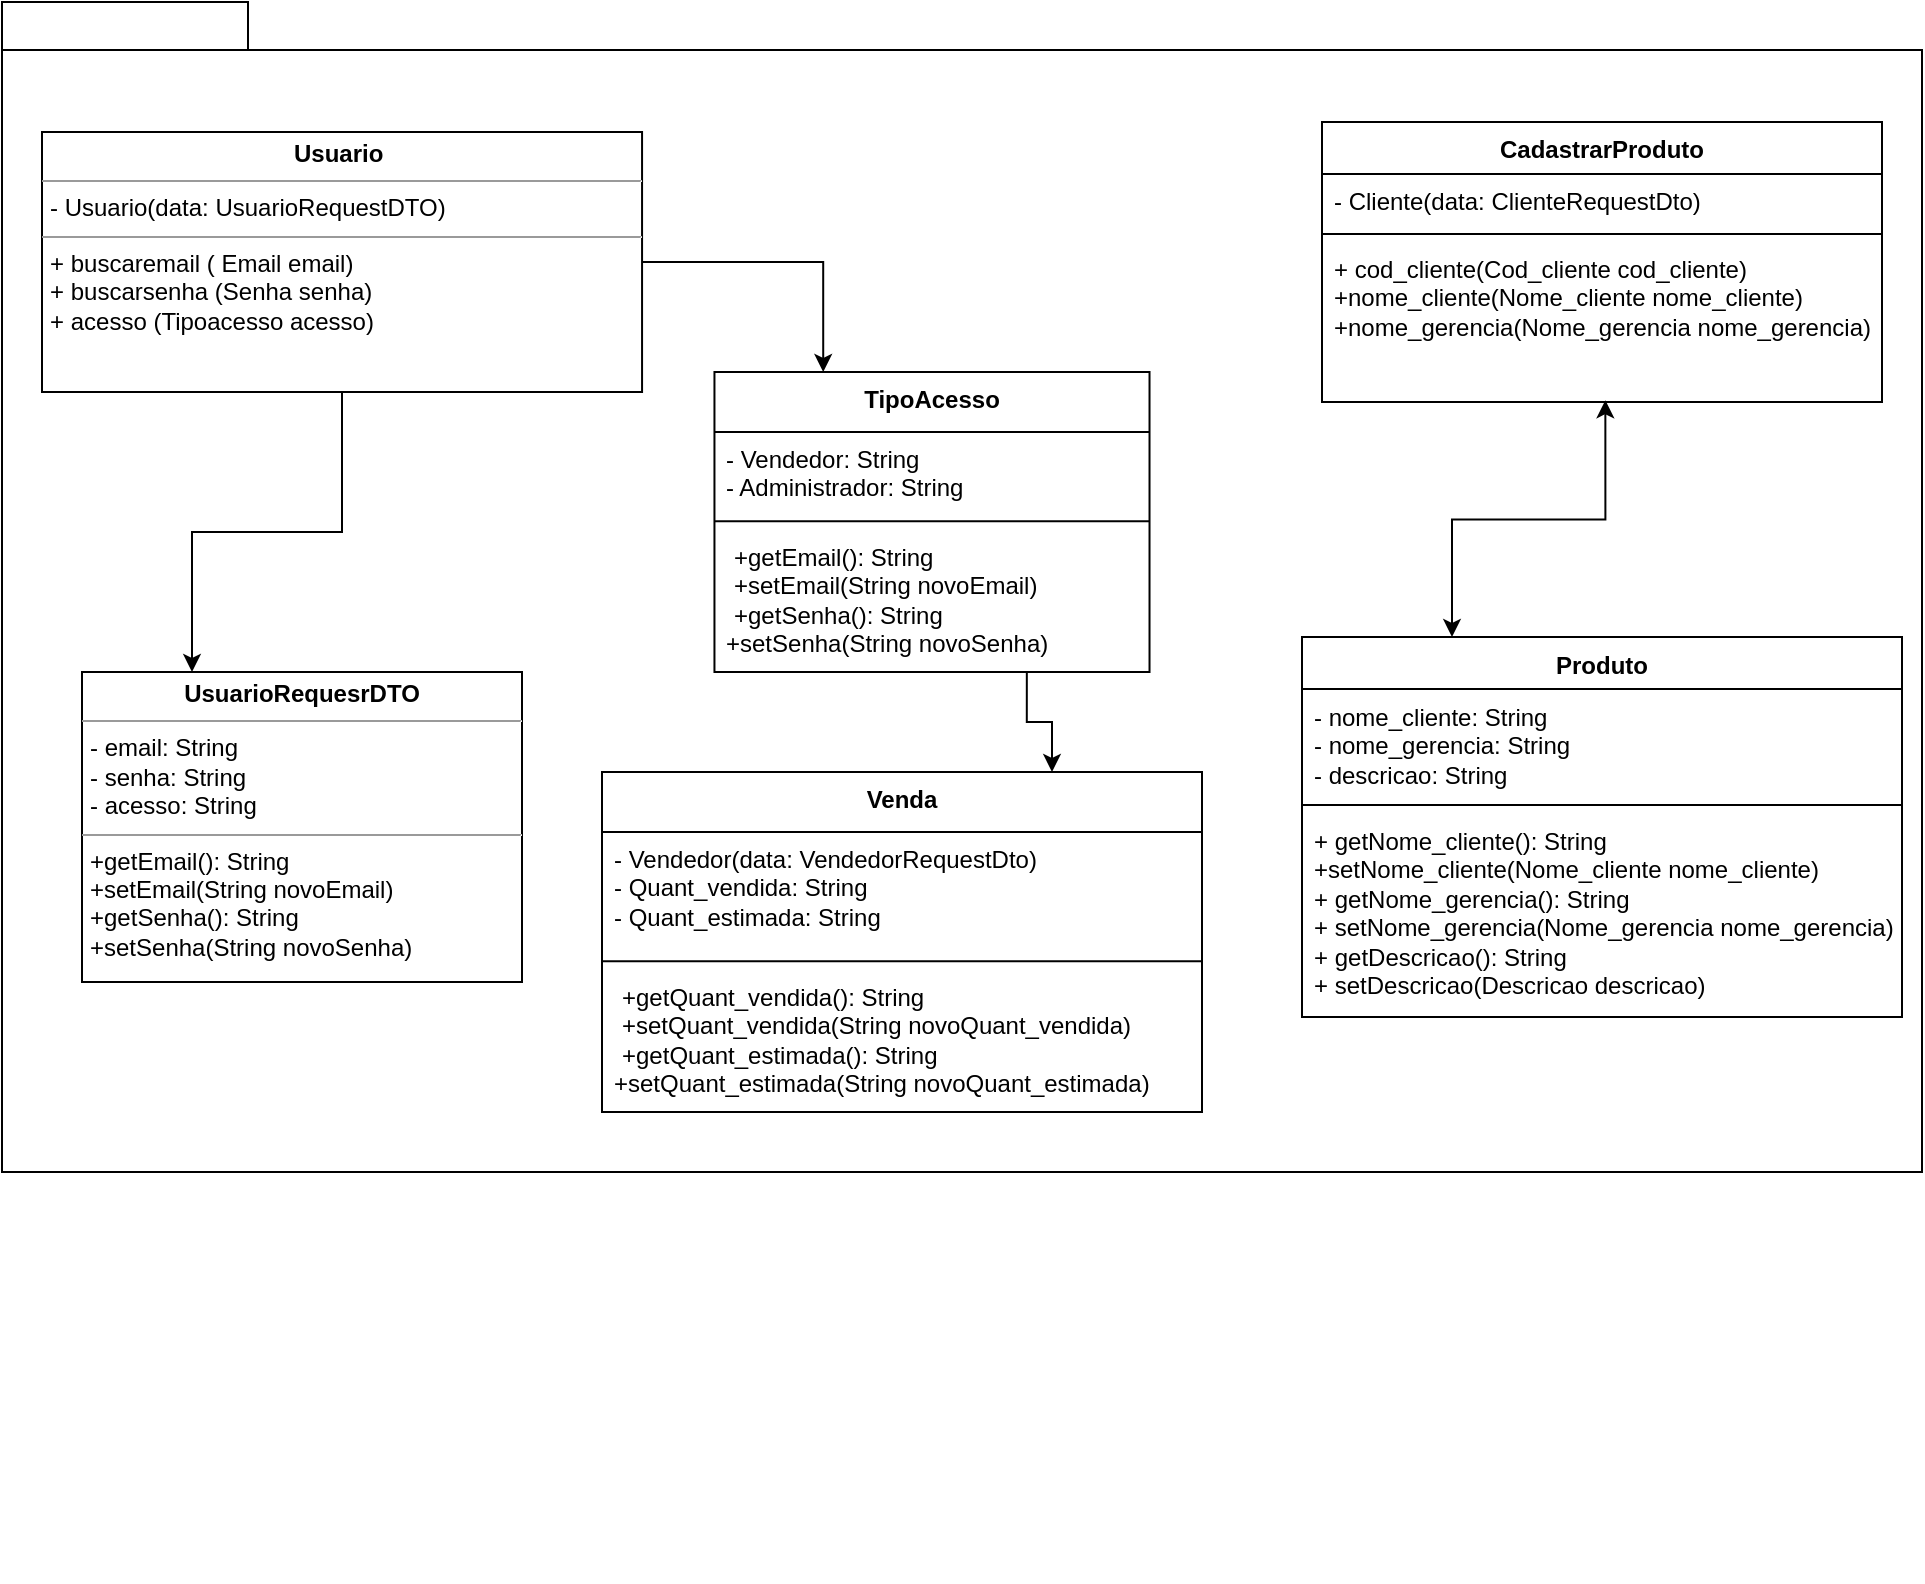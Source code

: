 <mxfile version="21.1.5" type="device" pages="2">
  <diagram name="Page-1" id="b5b7bab2-c9e2-2cf4-8b2a-24fd1a2a6d21">
    <mxGraphModel dx="1400" dy="721" grid="1" gridSize="10" guides="1" tooltips="1" connect="1" arrows="1" fold="1" page="1" pageScale="1" pageWidth="827" pageHeight="1169" background="none" math="0" shadow="0">
      <root>
        <mxCell id="0" />
        <mxCell id="1" parent="0" />
        <mxCell id="6e0c8c40b5770093-18" value="" style="group" parent="1" vertex="1" connectable="0">
          <mxGeometry x="670" y="210" width="960" height="775" as="geometry" />
        </mxCell>
        <mxCell id="6e0c8c40b5770093-11" value="" style="shape=folder;fontStyle=1;spacingTop=10;tabWidth=123;tabHeight=24;tabPosition=left;html=1;rounded=0;shadow=0;comic=0;labelBackgroundColor=none;strokeWidth=1;fontFamily=Verdana;fontSize=10;align=center;" parent="6e0c8c40b5770093-18" vertex="1">
          <mxGeometry y="-15" width="960" height="585" as="geometry" />
        </mxCell>
        <mxCell id="RNrhVG8ULD7N9WZrLRh7-1" value="&lt;p style=&quot;margin:0px;margin-top:4px;text-align:center;&quot;&gt;&lt;b&gt;Usuario&amp;nbsp;&lt;/b&gt;&lt;/p&gt;&lt;hr size=&quot;1&quot;&gt;&lt;p style=&quot;margin:0px;margin-left:4px;&quot;&gt;- Usuario(data: UsuarioRequestDTO)&lt;/p&gt;&lt;hr size=&quot;1&quot;&gt;&lt;p style=&quot;margin:0px;margin-left:4px;&quot;&gt;+ buscaremail ( Email email)&amp;nbsp;&lt;/p&gt;&lt;p style=&quot;margin:0px;margin-left:4px;&quot;&gt;+ buscarsenha (Senha senha)&lt;/p&gt;&lt;p style=&quot;margin:0px;margin-left:4px;&quot;&gt;+ acesso (Tipoacesso acesso)&lt;/p&gt;" style="verticalAlign=top;align=left;overflow=fill;fontSize=12;fontFamily=Helvetica;html=1;whiteSpace=wrap;" parent="6e0c8c40b5770093-18" vertex="1">
          <mxGeometry x="20" y="50" width="300.03" height="130" as="geometry" />
        </mxCell>
        <mxCell id="RNrhVG8ULD7N9WZrLRh7-12" style="edgeStyle=orthogonalEdgeStyle;rounded=0;orthogonalLoop=1;jettySize=auto;html=1;exitX=0.25;exitY=0;exitDx=0;exitDy=0;entryX=1;entryY=0.5;entryDx=0;entryDy=0;startArrow=classic;startFill=1;endArrow=none;endFill=0;" parent="6e0c8c40b5770093-18" source="RNrhVG8ULD7N9WZrLRh7-8" target="RNrhVG8ULD7N9WZrLRh7-1" edge="1">
          <mxGeometry relative="1" as="geometry" />
        </mxCell>
        <mxCell id="RNrhVG8ULD7N9WZrLRh7-8" value="TipoAcesso" style="swimlane;fontStyle=1;align=center;verticalAlign=top;childLayout=stackLayout;horizontal=1;startSize=30;horizontalStack=0;resizeParent=1;resizeParentMax=0;resizeLast=0;collapsible=1;marginBottom=0;whiteSpace=wrap;html=1;" parent="6e0c8c40b5770093-18" vertex="1">
          <mxGeometry x="356.23" y="170" width="217.53" height="150" as="geometry">
            <mxRectangle x="380" y="150" width="100" height="30" as="alternateBounds" />
          </mxGeometry>
        </mxCell>
        <mxCell id="RNrhVG8ULD7N9WZrLRh7-9" value="- Vendedor: String&lt;br&gt;- Administrador: String" style="text;strokeColor=none;fillColor=none;align=left;verticalAlign=top;spacingLeft=4;spacingRight=4;overflow=hidden;rotatable=0;points=[[0,0.5],[1,0.5]];portConstraint=eastwest;whiteSpace=wrap;html=1;" parent="RNrhVG8ULD7N9WZrLRh7-8" vertex="1">
          <mxGeometry y="30" width="217.53" height="40" as="geometry" />
        </mxCell>
        <mxCell id="RNrhVG8ULD7N9WZrLRh7-10" value="" style="line;strokeWidth=1;fillColor=none;align=left;verticalAlign=middle;spacingTop=-1;spacingLeft=3;spacingRight=3;rotatable=0;labelPosition=right;points=[];portConstraint=eastwest;strokeColor=inherit;" parent="RNrhVG8ULD7N9WZrLRh7-8" vertex="1">
          <mxGeometry y="70" width="217.53" height="9.28" as="geometry" />
        </mxCell>
        <mxCell id="RNrhVG8ULD7N9WZrLRh7-11" value="&lt;p style=&quot;border-color: var(--border-color); margin: 0px 0px 0px 4px;&quot;&gt;+getEmail(): String&lt;/p&gt;&lt;p style=&quot;border-color: var(--border-color); margin: 0px 0px 0px 4px;&quot;&gt;+setEmail(String novoEmail)&lt;/p&gt;&lt;p style=&quot;border-color: var(--border-color); margin: 0px 0px 0px 4px;&quot;&gt;+getSenha(): String&lt;/p&gt;+setSenha(String novoSenha)" style="text;strokeColor=none;fillColor=none;align=left;verticalAlign=top;spacingLeft=4;spacingRight=4;overflow=hidden;rotatable=0;points=[[0,0.5],[1,0.5]];portConstraint=eastwest;whiteSpace=wrap;html=1;" parent="RNrhVG8ULD7N9WZrLRh7-8" vertex="1">
          <mxGeometry y="79.28" width="217.53" height="70.72" as="geometry" />
        </mxCell>
        <mxCell id="RNrhVG8ULD7N9WZrLRh7-13" style="edgeStyle=orthogonalEdgeStyle;rounded=0;orthogonalLoop=1;jettySize=auto;html=1;exitX=0.25;exitY=0;exitDx=0;exitDy=0;startArrow=classic;startFill=1;endArrow=none;endFill=0;" parent="6e0c8c40b5770093-18" source="RNrhVG8ULD7N9WZrLRh7-6" target="RNrhVG8ULD7N9WZrLRh7-1" edge="1">
          <mxGeometry relative="1" as="geometry" />
        </mxCell>
        <mxCell id="RNrhVG8ULD7N9WZrLRh7-6" value="&lt;p style=&quot;margin:0px;margin-top:4px;text-align:center;&quot;&gt;&lt;b&gt;UsuarioRequesrDTO&lt;/b&gt;&lt;/p&gt;&lt;hr size=&quot;1&quot;&gt;&lt;p style=&quot;margin:0px;margin-left:4px;&quot;&gt;- email: String&amp;nbsp;&lt;/p&gt;&lt;p style=&quot;margin:0px;margin-left:4px;&quot;&gt;- senha: String&lt;/p&gt;&lt;p style=&quot;margin:0px;margin-left:4px;&quot;&gt;&lt;span style=&quot;background-color: initial;&quot;&gt;- acesso: String&lt;/span&gt;&lt;/p&gt;&lt;hr size=&quot;1&quot;&gt;&lt;p style=&quot;margin:0px;margin-left:4px;&quot;&gt;+getEmail(): String&lt;/p&gt;&lt;p style=&quot;margin:0px;margin-left:4px;&quot;&gt;+setEmail(String novoEmail)&lt;/p&gt;&lt;p style=&quot;margin:0px;margin-left:4px;&quot;&gt;+getSenha(): String&lt;/p&gt;&lt;p style=&quot;margin:0px;margin-left:4px;&quot;&gt;+setSenha(String novoSenha)&lt;/p&gt;&lt;p style=&quot;margin:0px;margin-left:4px;&quot;&gt;&lt;br&gt;&lt;/p&gt;" style="verticalAlign=top;align=left;overflow=fill;fontSize=12;fontFamily=Helvetica;html=1;whiteSpace=wrap;" parent="6e0c8c40b5770093-18" vertex="1">
          <mxGeometry x="40" y="320" width="220" height="155" as="geometry" />
        </mxCell>
        <mxCell id="RNrhVG8ULD7N9WZrLRh7-14" value="CadastrarProduto" style="swimlane;fontStyle=1;align=center;verticalAlign=top;childLayout=stackLayout;horizontal=1;startSize=26;horizontalStack=0;resizeParent=1;resizeParentMax=0;resizeLast=0;collapsible=1;marginBottom=0;whiteSpace=wrap;html=1;" parent="6e0c8c40b5770093-18" vertex="1">
          <mxGeometry x="660" y="45" width="280" height="140" as="geometry" />
        </mxCell>
        <mxCell id="RNrhVG8ULD7N9WZrLRh7-15" value="- Cliente(data: ClienteRequestDto)" style="text;strokeColor=none;fillColor=none;align=left;verticalAlign=top;spacingLeft=4;spacingRight=4;overflow=hidden;rotatable=0;points=[[0,0.5],[1,0.5]];portConstraint=eastwest;whiteSpace=wrap;html=1;" parent="RNrhVG8ULD7N9WZrLRh7-14" vertex="1">
          <mxGeometry y="26" width="280" height="26" as="geometry" />
        </mxCell>
        <mxCell id="RNrhVG8ULD7N9WZrLRh7-16" value="" style="line;strokeWidth=1;fillColor=none;align=left;verticalAlign=middle;spacingTop=-1;spacingLeft=3;spacingRight=3;rotatable=0;labelPosition=right;points=[];portConstraint=eastwest;strokeColor=inherit;" parent="RNrhVG8ULD7N9WZrLRh7-14" vertex="1">
          <mxGeometry y="52" width="280" height="8" as="geometry" />
        </mxCell>
        <mxCell id="RNrhVG8ULD7N9WZrLRh7-17" value="+ cod_cliente(Cod_cliente cod_cliente)&lt;br&gt;+nome_cliente(Nome_cliente nome_cliente)&lt;br&gt;+nome_gerencia(Nome_gerencia nome_gerencia)" style="text;strokeColor=none;fillColor=none;align=left;verticalAlign=top;spacingLeft=4;spacingRight=4;overflow=hidden;rotatable=0;points=[[0,0.5],[1,0.5]];portConstraint=eastwest;whiteSpace=wrap;html=1;" parent="RNrhVG8ULD7N9WZrLRh7-14" vertex="1">
          <mxGeometry y="60" width="280" height="80" as="geometry" />
        </mxCell>
        <mxCell id="RNrhVG8ULD7N9WZrLRh7-22" style="edgeStyle=orthogonalEdgeStyle;rounded=0;orthogonalLoop=1;jettySize=auto;html=1;exitX=0.25;exitY=0;exitDx=0;exitDy=0;entryX=0.506;entryY=0.989;entryDx=0;entryDy=0;entryPerimeter=0;startArrow=classic;startFill=1;" parent="6e0c8c40b5770093-18" source="RNrhVG8ULD7N9WZrLRh7-18" target="RNrhVG8ULD7N9WZrLRh7-17" edge="1">
          <mxGeometry relative="1" as="geometry" />
        </mxCell>
        <mxCell id="RNrhVG8ULD7N9WZrLRh7-18" value="Produto" style="swimlane;fontStyle=1;align=center;verticalAlign=top;childLayout=stackLayout;horizontal=1;startSize=26;horizontalStack=0;resizeParent=1;resizeParentMax=0;resizeLast=0;collapsible=1;marginBottom=0;whiteSpace=wrap;html=1;" parent="6e0c8c40b5770093-18" vertex="1">
          <mxGeometry x="650" y="302.5" width="300" height="190" as="geometry" />
        </mxCell>
        <mxCell id="RNrhVG8ULD7N9WZrLRh7-19" value="-&amp;nbsp;nome_cliente: String&lt;br&gt;- nome_gerencia: String&lt;br&gt;- descricao: String" style="text;strokeColor=none;fillColor=none;align=left;verticalAlign=top;spacingLeft=4;spacingRight=4;overflow=hidden;rotatable=0;points=[[0,0.5],[1,0.5]];portConstraint=eastwest;whiteSpace=wrap;html=1;" parent="RNrhVG8ULD7N9WZrLRh7-18" vertex="1">
          <mxGeometry y="26" width="300" height="54" as="geometry" />
        </mxCell>
        <mxCell id="RNrhVG8ULD7N9WZrLRh7-20" value="" style="line;strokeWidth=1;fillColor=none;align=left;verticalAlign=middle;spacingTop=-1;spacingLeft=3;spacingRight=3;rotatable=0;labelPosition=right;points=[];portConstraint=eastwest;strokeColor=inherit;" parent="RNrhVG8ULD7N9WZrLRh7-18" vertex="1">
          <mxGeometry y="80" width="300" height="8" as="geometry" />
        </mxCell>
        <mxCell id="RNrhVG8ULD7N9WZrLRh7-21" value="+ getNome_cliente(): String&lt;br&gt;+setNome_cliente(Nome_cliente nome_cliente)&lt;br&gt;+ getNome_gerencia(): String&lt;br&gt;+ setNome_gerencia(Nome_gerencia nome_gerencia)&lt;br&gt;+ getDescricao(): String&lt;br style=&quot;border-color: var(--border-color);&quot;&gt;+ setDescricao(Descricao descricao)" style="text;strokeColor=none;fillColor=none;align=left;verticalAlign=top;spacingLeft=4;spacingRight=4;overflow=hidden;rotatable=0;points=[[0,0.5],[1,0.5]];portConstraint=eastwest;whiteSpace=wrap;html=1;" parent="RNrhVG8ULD7N9WZrLRh7-18" vertex="1">
          <mxGeometry y="88" width="300" height="102" as="geometry" />
        </mxCell>
        <mxCell id="aXN3HxiWPcVQeIiV7_tL-6" style="edgeStyle=orthogonalEdgeStyle;rounded=0;orthogonalLoop=1;jettySize=auto;html=1;exitX=0.75;exitY=0;exitDx=0;exitDy=0;entryX=0.718;entryY=1;entryDx=0;entryDy=0;entryPerimeter=0;startArrow=classic;startFill=1;endArrow=none;endFill=0;" edge="1" parent="6e0c8c40b5770093-18" source="aXN3HxiWPcVQeIiV7_tL-2" target="RNrhVG8ULD7N9WZrLRh7-11">
          <mxGeometry relative="1" as="geometry" />
        </mxCell>
        <mxCell id="aXN3HxiWPcVQeIiV7_tL-2" value="Venda" style="swimlane;fontStyle=1;align=center;verticalAlign=top;childLayout=stackLayout;horizontal=1;startSize=30;horizontalStack=0;resizeParent=1;resizeParentMax=0;resizeLast=0;collapsible=1;marginBottom=0;whiteSpace=wrap;html=1;" vertex="1" parent="6e0c8c40b5770093-18">
          <mxGeometry x="300" y="370" width="300" height="170" as="geometry">
            <mxRectangle x="380" y="150" width="100" height="30" as="alternateBounds" />
          </mxGeometry>
        </mxCell>
        <mxCell id="aXN3HxiWPcVQeIiV7_tL-3" value="- Vendedor(data: VendedorRequestDto)&lt;br&gt;- Quant_vendida: String&lt;br&gt;- Quant_estimada: String" style="text;strokeColor=none;fillColor=none;align=left;verticalAlign=top;spacingLeft=4;spacingRight=4;overflow=hidden;rotatable=0;points=[[0,0.5],[1,0.5]];portConstraint=eastwest;whiteSpace=wrap;html=1;" vertex="1" parent="aXN3HxiWPcVQeIiV7_tL-2">
          <mxGeometry y="30" width="300" height="60" as="geometry" />
        </mxCell>
        <mxCell id="aXN3HxiWPcVQeIiV7_tL-4" value="" style="line;strokeWidth=1;fillColor=none;align=left;verticalAlign=middle;spacingTop=-1;spacingLeft=3;spacingRight=3;rotatable=0;labelPosition=right;points=[];portConstraint=eastwest;strokeColor=inherit;" vertex="1" parent="aXN3HxiWPcVQeIiV7_tL-2">
          <mxGeometry y="90" width="300" height="9.28" as="geometry" />
        </mxCell>
        <mxCell id="aXN3HxiWPcVQeIiV7_tL-5" value="&lt;p style=&quot;border-color: var(--border-color); margin: 0px 0px 0px 4px;&quot;&gt;+getQuant_vendida(): String&lt;/p&gt;&lt;p style=&quot;border-color: var(--border-color); margin: 0px 0px 0px 4px;&quot;&gt;+setQuant_vendida(String novoQuant_vendida)&lt;/p&gt;&lt;p style=&quot;border-color: var(--border-color); margin: 0px 0px 0px 4px;&quot;&gt;+getQuant_estimada(): String&lt;/p&gt;+setQuant_estimada(String novoQuant_estimada)" style="text;strokeColor=none;fillColor=none;align=left;verticalAlign=top;spacingLeft=4;spacingRight=4;overflow=hidden;rotatable=0;points=[[0,0.5],[1,0.5]];portConstraint=eastwest;whiteSpace=wrap;html=1;" vertex="1" parent="aXN3HxiWPcVQeIiV7_tL-2">
          <mxGeometry y="99.28" width="300" height="70.72" as="geometry" />
        </mxCell>
      </root>
    </mxGraphModel>
  </diagram>
  <diagram id="09SNEV_-yOr-9wruk5T8" name="Page-2">
    <mxGraphModel dx="2759" dy="2084" grid="1" gridSize="10" guides="1" tooltips="1" connect="1" arrows="1" fold="1" page="1" pageScale="1" pageWidth="850" pageHeight="1100" math="0" shadow="0">
      <root>
        <mxCell id="0" />
        <mxCell id="1" parent="0" />
        <mxCell id="k-S7uag1oSn75kf-XwMG-1" value="" style="shape=folder;fontStyle=1;spacingTop=10;tabWidth=40;tabHeight=14;tabPosition=left;html=1;whiteSpace=wrap;" vertex="1" parent="1">
          <mxGeometry x="-10" y="-60" width="1280" height="930" as="geometry" />
        </mxCell>
        <mxCell id="1OtUSLkVKLDqDrdY5B31-1" style="edgeStyle=orthogonalEdgeStyle;rounded=0;orthogonalLoop=1;jettySize=auto;html=1;exitX=0.25;exitY=0;exitDx=0;exitDy=0;entryX=1;entryY=0.5;entryDx=0;entryDy=0;startArrow=classic;startFill=1;endArrow=none;endFill=0;" edge="1" parent="1" source="nBXOZKuIb_zvr560UPuK-1" target="g9DuUpjJyQ2irWR9t7S4-12">
          <mxGeometry relative="1" as="geometry" />
        </mxCell>
        <mxCell id="nBXOZKuIb_zvr560UPuK-1" value="Administrador" style="swimlane;fontStyle=1;align=center;verticalAlign=top;childLayout=stackLayout;horizontal=1;startSize=26;horizontalStack=0;resizeParent=1;resizeParentMax=0;resizeLast=0;collapsible=1;marginBottom=0;whiteSpace=wrap;html=1;" vertex="1" parent="1">
          <mxGeometry x="870" y="300" width="330" height="370" as="geometry" />
        </mxCell>
        <mxCell id="nBXOZKuIb_zvr560UPuK-2" value="- vendedor (data: VendedorDAO)&lt;br&gt;- cliente (data: ClienteDAO)&lt;br&gt;- nome: String&lt;br style=&quot;border-color: var(--border-color);&quot;&gt;- contato: String&lt;br style=&quot;border-color: var(--border-color);&quot;&gt;- email: String&lt;br style=&quot;border-color: var(--border-color);&quot;&gt;- senha: String&lt;br style=&quot;border-color: var(--border-color);&quot;&gt;- cpf: String" style="text;strokeColor=none;fillColor=none;align=left;verticalAlign=top;spacingLeft=4;spacingRight=4;overflow=hidden;rotatable=0;points=[[0,0.5],[1,0.5]];portConstraint=eastwest;whiteSpace=wrap;html=1;" vertex="1" parent="nBXOZKuIb_zvr560UPuK-1">
          <mxGeometry y="26" width="330" height="114" as="geometry" />
        </mxCell>
        <mxCell id="nBXOZKuIb_zvr560UPuK-3" value="" style="line;strokeWidth=1;fillColor=none;align=left;verticalAlign=middle;spacingTop=-1;spacingLeft=3;spacingRight=3;rotatable=0;labelPosition=right;points=[];portConstraint=eastwest;strokeColor=inherit;" vertex="1" parent="nBXOZKuIb_zvr560UPuK-1">
          <mxGeometry y="140" width="330" height="8" as="geometry" />
        </mxCell>
        <mxCell id="nBXOZKuIb_zvr560UPuK-4" value="+ CadastrarVendedor(CadastrarVendedor cod_cliente)&lt;br&gt;+ CadastrarCliente(CadastrarCliente cadastrar_cliente)&lt;br&gt;+ buscarhistoriopredicacaovendas( Historico hist):&amp;nbsp;&lt;br&gt;+ buscarcadavendedor(Vendedor vendedor): vendedorDAO&lt;br&gt;+ getNome(): String&lt;br style=&quot;border-color: var(--border-color);&quot;&gt;+ setNome(String novaNome)&lt;br style=&quot;border-color: var(--border-color);&quot;&gt;+ getContato(): String&lt;br style=&quot;border-color: var(--border-color);&quot;&gt;+ setContato(String novaContato)&lt;br style=&quot;border-color: var(--border-color);&quot;&gt;+ getEmail(): String&lt;br style=&quot;border-color: var(--border-color);&quot;&gt;+ setEmail(String novaEmail)&lt;br style=&quot;border-color: var(--border-color);&quot;&gt;+ getSenha(): String&lt;br style=&quot;border-color: var(--border-color);&quot;&gt;+ setSenha(String novaSenha)&lt;br style=&quot;border-color: var(--border-color);&quot;&gt;+ getCpf(): String&lt;br style=&quot;border-color: var(--border-color);&quot;&gt;+ setCpf(String novaCpf)" style="text;strokeColor=none;fillColor=none;align=left;verticalAlign=top;spacingLeft=4;spacingRight=4;overflow=hidden;rotatable=0;points=[[0,0.5],[1,0.5]];portConstraint=eastwest;whiteSpace=wrap;html=1;" vertex="1" parent="nBXOZKuIb_zvr560UPuK-1">
          <mxGeometry y="148" width="330" height="222" as="geometry" />
        </mxCell>
        <mxCell id="1OtUSLkVKLDqDrdY5B31-2" style="edgeStyle=orthogonalEdgeStyle;rounded=0;orthogonalLoop=1;jettySize=auto;html=1;exitX=0.75;exitY=0;exitDx=0;exitDy=0;entryX=0;entryY=0.5;entryDx=0;entryDy=0;startArrow=classic;startFill=1;endArrow=none;endFill=0;" edge="1" parent="1" source="g9DuUpjJyQ2irWR9t7S4-1" target="g9DuUpjJyQ2irWR9t7S4-12">
          <mxGeometry relative="1" as="geometry" />
        </mxCell>
        <mxCell id="g9DuUpjJyQ2irWR9t7S4-1" value="Vendedor" style="swimlane;fontStyle=1;align=center;verticalAlign=top;childLayout=stackLayout;horizontal=1;startSize=26;horizontalStack=0;resizeParent=1;resizeParentMax=0;resizeLast=0;collapsible=1;marginBottom=0;whiteSpace=wrap;html=1;" vertex="1" parent="1">
          <mxGeometry x="40" y="300" width="330" height="310" as="geometry" />
        </mxCell>
        <mxCell id="g9DuUpjJyQ2irWR9t7S4-2" value="- cliente (data: ClienteDAO)&lt;br&gt;- nome: String&lt;br&gt;- contato: String&lt;br&gt;- email: String&lt;br&gt;- senha: String&lt;br&gt;- cpf: String" style="text;strokeColor=none;fillColor=none;align=left;verticalAlign=top;spacingLeft=4;spacingRight=4;overflow=hidden;rotatable=0;points=[[0,0.5],[1,0.5]];portConstraint=eastwest;whiteSpace=wrap;html=1;" vertex="1" parent="g9DuUpjJyQ2irWR9t7S4-1">
          <mxGeometry y="26" width="330" height="94" as="geometry" />
        </mxCell>
        <mxCell id="g9DuUpjJyQ2irWR9t7S4-3" value="" style="line;strokeWidth=1;fillColor=none;align=left;verticalAlign=middle;spacingTop=-1;spacingLeft=3;spacingRight=3;rotatable=0;labelPosition=right;points=[];portConstraint=eastwest;strokeColor=inherit;" vertex="1" parent="g9DuUpjJyQ2irWR9t7S4-1">
          <mxGeometry y="120" width="330" height="8" as="geometry" />
        </mxCell>
        <mxCell id="g9DuUpjJyQ2irWR9t7S4-4" value="+ buscarhistoriopredicacaovendas( Historico hist):&amp;nbsp;&lt;br style=&quot;border-color: var(--border-color);&quot;&gt;+ buscarcadavendedor(Vendedor vendedor): vendedorDAO&lt;br&gt;+ getNome(): String&lt;br&gt;+ setNome(String novaNome)&lt;br&gt;+ getContato(): String&lt;br style=&quot;border-color: var(--border-color);&quot;&gt;+ setContato(String novaContato)&lt;br&gt;+ getEmail(): String&lt;br style=&quot;border-color: var(--border-color);&quot;&gt;+ setEmail(String novaEmail)&lt;br&gt;+ getSenha(): String&lt;br style=&quot;border-color: var(--border-color);&quot;&gt;+ setSenha(String novaSenha)&lt;br&gt;+ getCpf(): String&lt;br style=&quot;border-color: var(--border-color);&quot;&gt;+ setCpf(String novaCpf)" style="text;strokeColor=none;fillColor=none;align=left;verticalAlign=top;spacingLeft=4;spacingRight=4;overflow=hidden;rotatable=0;points=[[0,0.5],[1,0.5]];portConstraint=eastwest;whiteSpace=wrap;html=1;" vertex="1" parent="g9DuUpjJyQ2irWR9t7S4-1">
          <mxGeometry y="128" width="330" height="182" as="geometry" />
        </mxCell>
        <mxCell id="g9DuUpjJyQ2irWR9t7S4-6" value="Cliente" style="swimlane;fontStyle=1;align=center;verticalAlign=top;childLayout=stackLayout;horizontal=1;startSize=26;horizontalStack=0;resizeParent=1;resizeParentMax=0;resizeLast=0;collapsible=1;marginBottom=0;whiteSpace=wrap;html=1;" vertex="1" parent="1">
          <mxGeometry x="475" y="700" width="330" height="160" as="geometry" />
        </mxCell>
        <mxCell id="g9DuUpjJyQ2irWR9t7S4-7" value="- nome: String&lt;br&gt;- nome_gerencia: String" style="text;strokeColor=none;fillColor=none;align=left;verticalAlign=top;spacingLeft=4;spacingRight=4;overflow=hidden;rotatable=0;points=[[0,0.5],[1,0.5]];portConstraint=eastwest;whiteSpace=wrap;html=1;" vertex="1" parent="g9DuUpjJyQ2irWR9t7S4-6">
          <mxGeometry y="26" width="330" height="44" as="geometry" />
        </mxCell>
        <mxCell id="g9DuUpjJyQ2irWR9t7S4-8" value="" style="line;strokeWidth=1;fillColor=none;align=left;verticalAlign=middle;spacingTop=-1;spacingLeft=3;spacingRight=3;rotatable=0;labelPosition=right;points=[];portConstraint=eastwest;strokeColor=inherit;" vertex="1" parent="g9DuUpjJyQ2irWR9t7S4-6">
          <mxGeometry y="70" width="330" height="8" as="geometry" />
        </mxCell>
        <mxCell id="g9DuUpjJyQ2irWR9t7S4-9" value="+ getNome(): String&lt;br&gt;+ setNome(String novaNome)&lt;br&gt;+ getNome_gerencia(): String&lt;br style=&quot;border-color: var(--border-color);&quot;&gt;+ setNome_gerencia(String novaNome_gerencia)" style="text;strokeColor=none;fillColor=none;align=left;verticalAlign=top;spacingLeft=4;spacingRight=4;overflow=hidden;rotatable=0;points=[[0,0.5],[1,0.5]];portConstraint=eastwest;whiteSpace=wrap;html=1;" vertex="1" parent="g9DuUpjJyQ2irWR9t7S4-6">
          <mxGeometry y="78" width="330" height="82" as="geometry" />
        </mxCell>
        <mxCell id="g9DuUpjJyQ2irWR9t7S4-11" value="Usuario" style="swimlane;fontStyle=1;align=center;verticalAlign=top;childLayout=stackLayout;horizontal=1;startSize=26;horizontalStack=0;resizeParent=1;resizeParentMax=0;resizeLast=0;collapsible=1;marginBottom=0;whiteSpace=wrap;html=1;" vertex="1" parent="1">
          <mxGeometry x="470" y="60" width="330" height="140" as="geometry" />
        </mxCell>
        <mxCell id="g9DuUpjJyQ2irWR9t7S4-12" value="- email: String&lt;br&gt;- senha: String&lt;br&gt;- acesso: String&amp;nbsp;" style="text;strokeColor=none;fillColor=none;align=left;verticalAlign=top;spacingLeft=4;spacingRight=4;overflow=hidden;rotatable=0;points=[[0,0.5],[1,0.5]];portConstraint=eastwest;whiteSpace=wrap;html=1;" vertex="1" parent="g9DuUpjJyQ2irWR9t7S4-11">
          <mxGeometry y="26" width="330" height="54" as="geometry" />
        </mxCell>
        <mxCell id="g9DuUpjJyQ2irWR9t7S4-13" value="" style="line;strokeWidth=1;fillColor=none;align=left;verticalAlign=middle;spacingTop=-1;spacingLeft=3;spacingRight=3;rotatable=0;labelPosition=right;points=[];portConstraint=eastwest;strokeColor=inherit;" vertex="1" parent="g9DuUpjJyQ2irWR9t7S4-11">
          <mxGeometry y="80" width="330" height="8" as="geometry" />
        </mxCell>
        <mxCell id="g9DuUpjJyQ2irWR9t7S4-14" value="+ buscaremail ( Email email) &lt;br&gt;+ buscarsenha (Senha senha)&lt;br&gt;+ acesso (Tipoacesso)&amp;nbsp;" style="text;strokeColor=none;fillColor=none;align=left;verticalAlign=top;spacingLeft=4;spacingRight=4;overflow=hidden;rotatable=0;points=[[0,0.5],[1,0.5]];portConstraint=eastwest;whiteSpace=wrap;html=1;" vertex="1" parent="g9DuUpjJyQ2irWR9t7S4-11">
          <mxGeometry y="88" width="330" height="52" as="geometry" />
        </mxCell>
        <mxCell id="1OtUSLkVKLDqDrdY5B31-3" style="edgeStyle=orthogonalEdgeStyle;rounded=0;orthogonalLoop=1;jettySize=auto;html=1;exitX=1;exitY=0.5;exitDx=0;exitDy=0;entryX=0;entryY=0.5;entryDx=0;entryDy=0;" edge="1" parent="1" source="g9DuUpjJyQ2irWR9t7S4-4" target="g9DuUpjJyQ2irWR9t7S4-7">
          <mxGeometry relative="1" as="geometry">
            <mxPoint x="490" y="722" as="targetPoint" />
          </mxGeometry>
        </mxCell>
        <mxCell id="1OtUSLkVKLDqDrdY5B31-4" style="edgeStyle=orthogonalEdgeStyle;rounded=0;orthogonalLoop=1;jettySize=auto;html=1;exitX=0;exitY=0.5;exitDx=0;exitDy=0;" edge="1" parent="1" source="nBXOZKuIb_zvr560UPuK-4" target="g9DuUpjJyQ2irWR9t7S4-7">
          <mxGeometry relative="1" as="geometry" />
        </mxCell>
      </root>
    </mxGraphModel>
  </diagram>
</mxfile>
